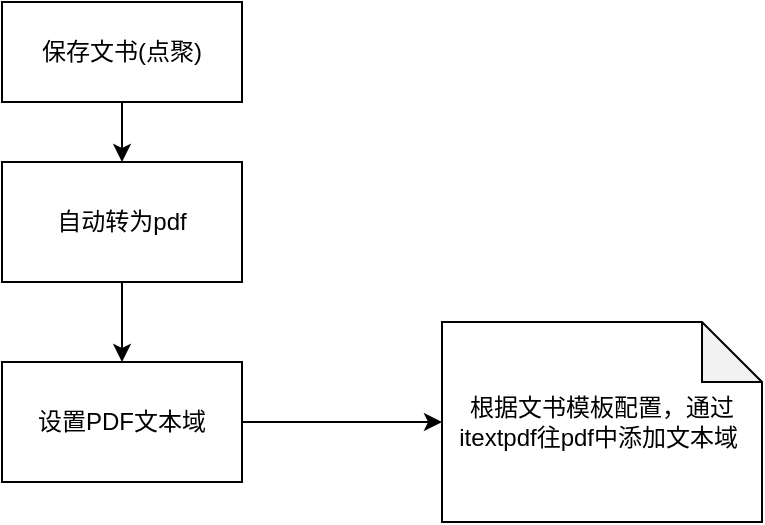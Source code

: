 <mxfile version="13.9.9" type="device"><diagram id="gjePo9G0EctnusJAsCkS" name="第 1 页"><mxGraphModel dx="1422" dy="822" grid="1" gridSize="10" guides="1" tooltips="1" connect="1" arrows="1" fold="1" page="1" pageScale="1" pageWidth="827" pageHeight="1169" math="0" shadow="0"><root><mxCell id="0"/><mxCell id="1" parent="0"/><mxCell id="t1Hb7qSJo1yy6msGkDc6-3" value="" style="edgeStyle=orthogonalEdgeStyle;rounded=0;orthogonalLoop=1;jettySize=auto;html=1;" edge="1" parent="1" source="t1Hb7qSJo1yy6msGkDc6-1" target="t1Hb7qSJo1yy6msGkDc6-2"><mxGeometry relative="1" as="geometry"/></mxCell><mxCell id="t1Hb7qSJo1yy6msGkDc6-1" value="保存文书(点聚)" style="rounded=0;whiteSpace=wrap;html=1;" vertex="1" parent="1"><mxGeometry x="220" y="90" width="120" height="50" as="geometry"/></mxCell><mxCell id="t1Hb7qSJo1yy6msGkDc6-5" value="" style="edgeStyle=orthogonalEdgeStyle;rounded=0;orthogonalLoop=1;jettySize=auto;html=1;" edge="1" parent="1" source="t1Hb7qSJo1yy6msGkDc6-2" target="t1Hb7qSJo1yy6msGkDc6-4"><mxGeometry relative="1" as="geometry"/></mxCell><mxCell id="t1Hb7qSJo1yy6msGkDc6-2" value="自动转为pdf" style="whiteSpace=wrap;html=1;rounded=0;" vertex="1" parent="1"><mxGeometry x="220" y="170" width="120" height="60" as="geometry"/></mxCell><mxCell id="t1Hb7qSJo1yy6msGkDc6-10" value="" style="edgeStyle=orthogonalEdgeStyle;rounded=0;orthogonalLoop=1;jettySize=auto;html=1;" edge="1" parent="1" source="t1Hb7qSJo1yy6msGkDc6-4" target="t1Hb7qSJo1yy6msGkDc6-9"><mxGeometry relative="1" as="geometry"/></mxCell><mxCell id="t1Hb7qSJo1yy6msGkDc6-4" value="设置PDF文本域" style="whiteSpace=wrap;html=1;rounded=0;" vertex="1" parent="1"><mxGeometry x="220" y="270" width="120" height="60" as="geometry"/></mxCell><mxCell id="t1Hb7qSJo1yy6msGkDc6-9" value="根据文书模板配置，通过itextpdf往pdf中添加文本域&amp;nbsp;" style="shape=note;whiteSpace=wrap;html=1;backgroundOutline=1;darkOpacity=0.05;rounded=0;" vertex="1" parent="1"><mxGeometry x="440" y="250" width="160" height="100" as="geometry"/></mxCell></root></mxGraphModel></diagram></mxfile>